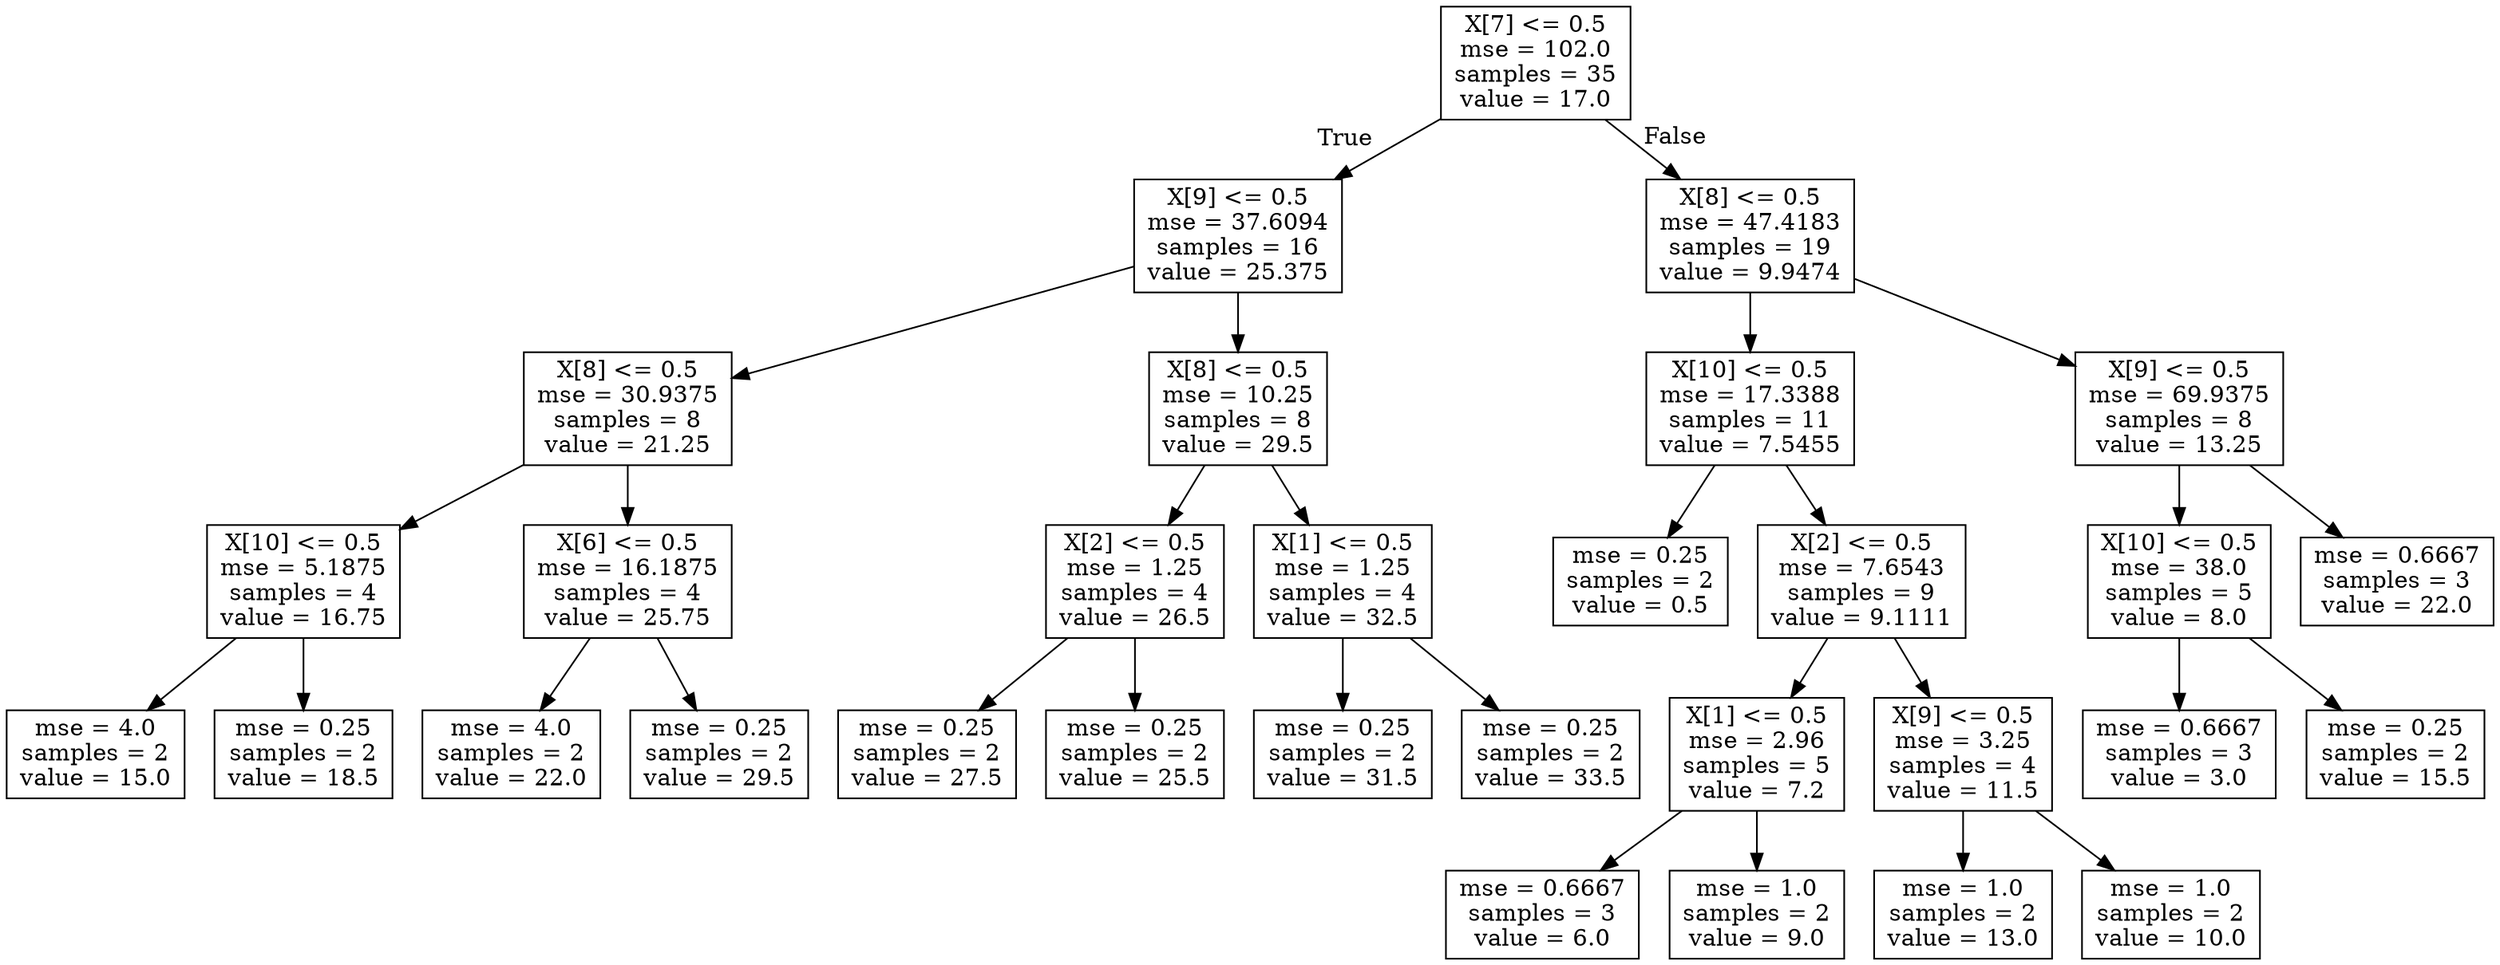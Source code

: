 digraph Tree {
node [shape=box] ;
0 [label="X[7] <= 0.5\nmse = 102.0\nsamples = 35\nvalue = 17.0"] ;
1 [label="X[9] <= 0.5\nmse = 37.6094\nsamples = 16\nvalue = 25.375"] ;
0 -> 1 [labeldistance=2.5, labelangle=45, headlabel="True"] ;
2 [label="X[8] <= 0.5\nmse = 30.9375\nsamples = 8\nvalue = 21.25"] ;
1 -> 2 ;
3 [label="X[10] <= 0.5\nmse = 5.1875\nsamples = 4\nvalue = 16.75"] ;
2 -> 3 ;
4 [label="mse = 4.0\nsamples = 2\nvalue = 15.0"] ;
3 -> 4 ;
5 [label="mse = 0.25\nsamples = 2\nvalue = 18.5"] ;
3 -> 5 ;
6 [label="X[6] <= 0.5\nmse = 16.1875\nsamples = 4\nvalue = 25.75"] ;
2 -> 6 ;
7 [label="mse = 4.0\nsamples = 2\nvalue = 22.0"] ;
6 -> 7 ;
8 [label="mse = 0.25\nsamples = 2\nvalue = 29.5"] ;
6 -> 8 ;
9 [label="X[8] <= 0.5\nmse = 10.25\nsamples = 8\nvalue = 29.5"] ;
1 -> 9 ;
10 [label="X[2] <= 0.5\nmse = 1.25\nsamples = 4\nvalue = 26.5"] ;
9 -> 10 ;
11 [label="mse = 0.25\nsamples = 2\nvalue = 27.5"] ;
10 -> 11 ;
12 [label="mse = 0.25\nsamples = 2\nvalue = 25.5"] ;
10 -> 12 ;
13 [label="X[1] <= 0.5\nmse = 1.25\nsamples = 4\nvalue = 32.5"] ;
9 -> 13 ;
14 [label="mse = 0.25\nsamples = 2\nvalue = 31.5"] ;
13 -> 14 ;
15 [label="mse = 0.25\nsamples = 2\nvalue = 33.5"] ;
13 -> 15 ;
16 [label="X[8] <= 0.5\nmse = 47.4183\nsamples = 19\nvalue = 9.9474"] ;
0 -> 16 [labeldistance=2.5, labelangle=-45, headlabel="False"] ;
17 [label="X[10] <= 0.5\nmse = 17.3388\nsamples = 11\nvalue = 7.5455"] ;
16 -> 17 ;
18 [label="mse = 0.25\nsamples = 2\nvalue = 0.5"] ;
17 -> 18 ;
19 [label="X[2] <= 0.5\nmse = 7.6543\nsamples = 9\nvalue = 9.1111"] ;
17 -> 19 ;
20 [label="X[1] <= 0.5\nmse = 2.96\nsamples = 5\nvalue = 7.2"] ;
19 -> 20 ;
21 [label="mse = 0.6667\nsamples = 3\nvalue = 6.0"] ;
20 -> 21 ;
22 [label="mse = 1.0\nsamples = 2\nvalue = 9.0"] ;
20 -> 22 ;
23 [label="X[9] <= 0.5\nmse = 3.25\nsamples = 4\nvalue = 11.5"] ;
19 -> 23 ;
24 [label="mse = 1.0\nsamples = 2\nvalue = 13.0"] ;
23 -> 24 ;
25 [label="mse = 1.0\nsamples = 2\nvalue = 10.0"] ;
23 -> 25 ;
26 [label="X[9] <= 0.5\nmse = 69.9375\nsamples = 8\nvalue = 13.25"] ;
16 -> 26 ;
27 [label="X[10] <= 0.5\nmse = 38.0\nsamples = 5\nvalue = 8.0"] ;
26 -> 27 ;
28 [label="mse = 0.6667\nsamples = 3\nvalue = 3.0"] ;
27 -> 28 ;
29 [label="mse = 0.25\nsamples = 2\nvalue = 15.5"] ;
27 -> 29 ;
30 [label="mse = 0.6667\nsamples = 3\nvalue = 22.0"] ;
26 -> 30 ;
}